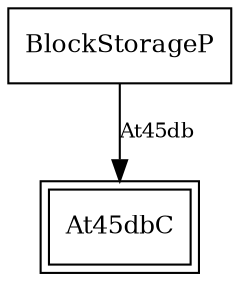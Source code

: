 digraph "tos.chips.at45db.WireBlockStorageP" {
  "BlockStorageP" [fontsize=12, shape=box, URL="../chtml/tos.chips.at45db.BlockStorageP.html"];
  "At45dbC" [fontsize=12, shape=box,peripheries=2, URL="../chtml/tos.chips.at45db.At45dbC.html"];
  "BlockStorageP" -> "At45dbC" [label="At45db", URL="../ihtml/tos.chips.at45db.At45db.html", fontsize=10];
}
